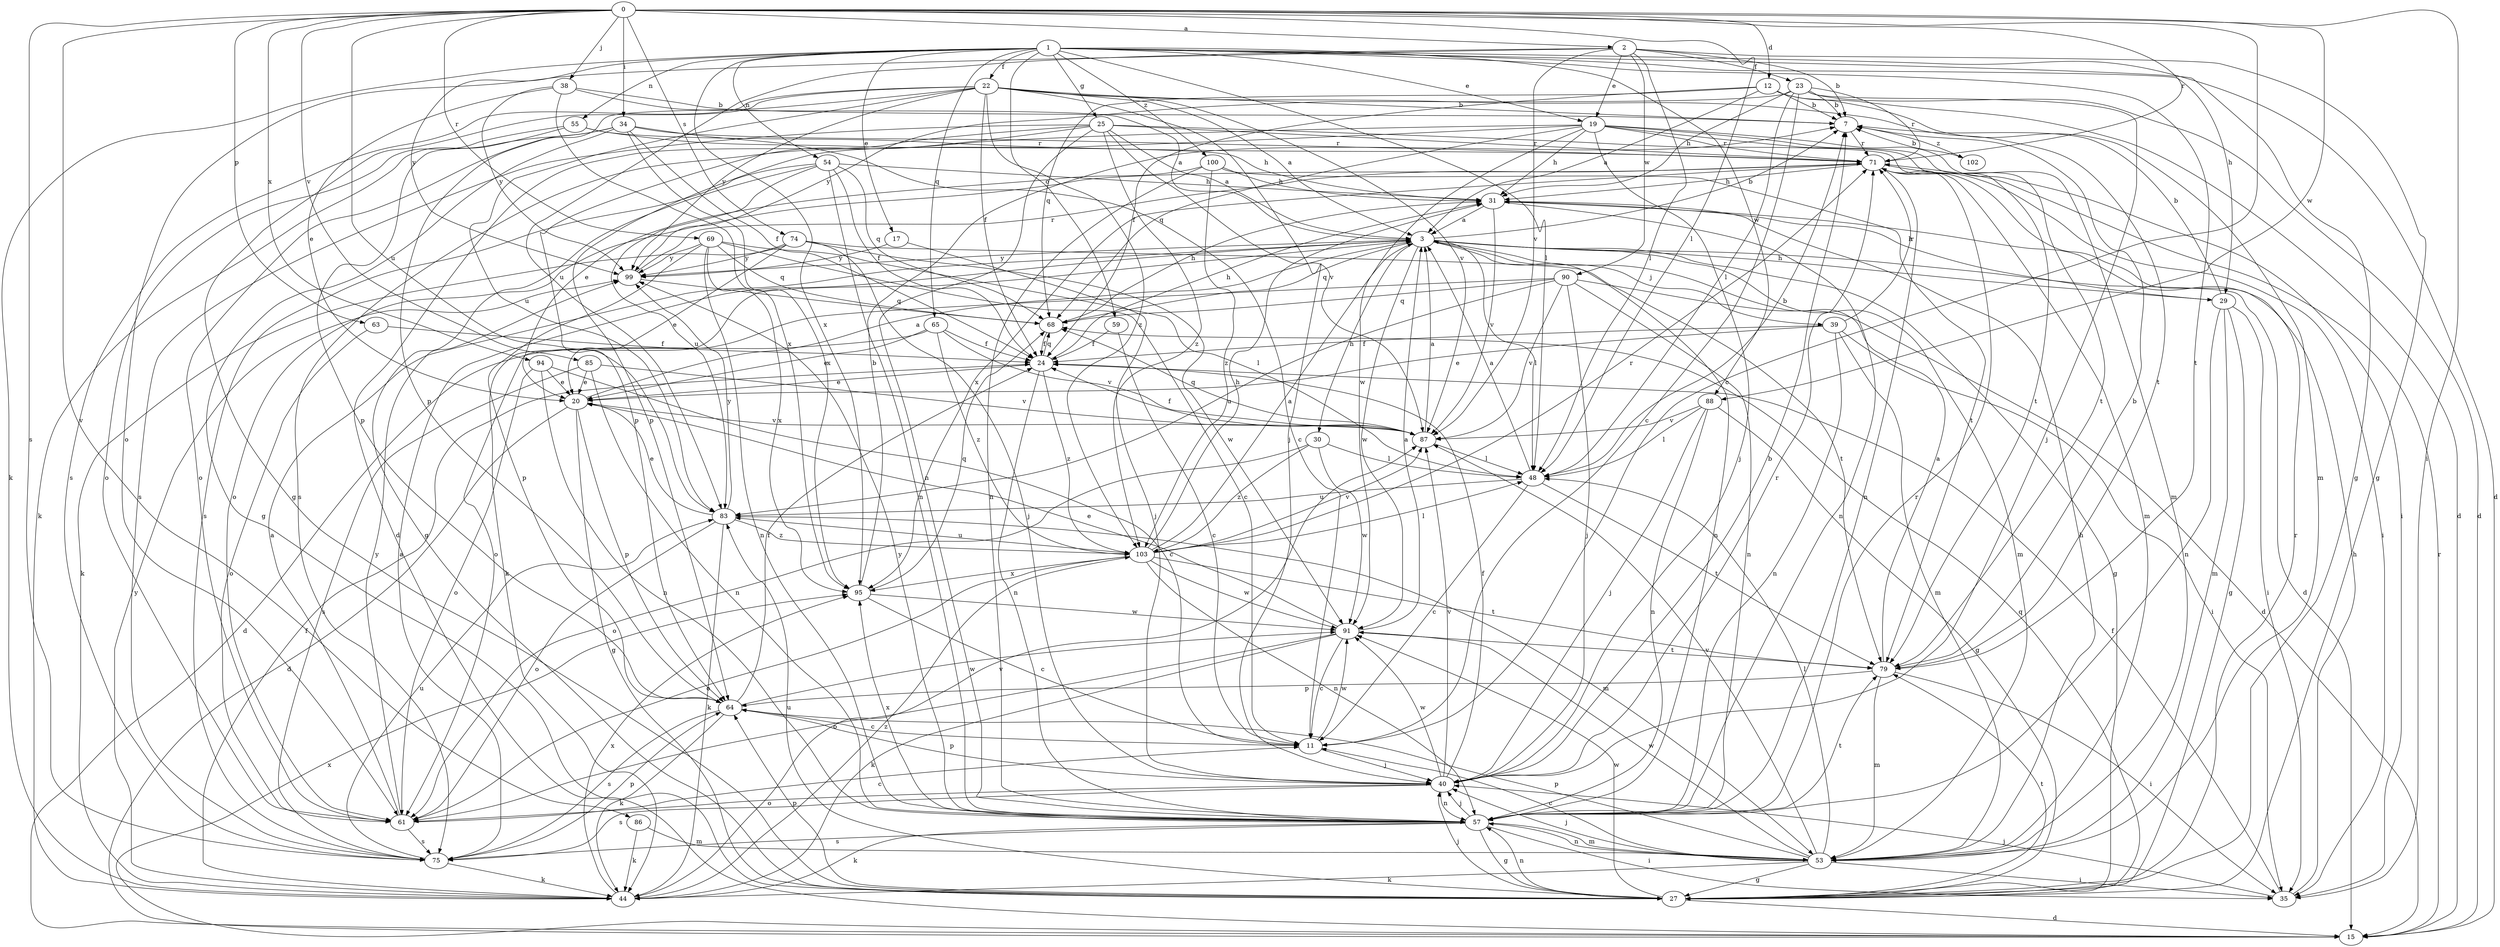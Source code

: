 strict digraph  {
0;
1;
2;
3;
7;
11;
12;
15;
17;
19;
20;
22;
23;
24;
25;
27;
29;
30;
31;
34;
35;
38;
39;
40;
44;
48;
53;
54;
55;
57;
59;
61;
63;
64;
65;
68;
69;
71;
74;
75;
79;
83;
85;
86;
87;
88;
90;
91;
94;
95;
99;
100;
102;
103;
0 -> 2  [label=a];
0 -> 11  [label=c];
0 -> 12  [label=d];
0 -> 34  [label=i];
0 -> 35  [label=i];
0 -> 38  [label=j];
0 -> 48  [label=l];
0 -> 63  [label=p];
0 -> 69  [label=r];
0 -> 71  [label=r];
0 -> 74  [label=s];
0 -> 75  [label=s];
0 -> 83  [label=u];
0 -> 85  [label=v];
0 -> 86  [label=v];
0 -> 88  [label=w];
0 -> 94  [label=x];
1 -> 15  [label=d];
1 -> 17  [label=e];
1 -> 19  [label=e];
1 -> 22  [label=f];
1 -> 25  [label=g];
1 -> 27  [label=g];
1 -> 29  [label=h];
1 -> 44  [label=k];
1 -> 48  [label=l];
1 -> 54  [label=n];
1 -> 55  [label=n];
1 -> 59  [label=o];
1 -> 65  [label=q];
1 -> 79  [label=t];
1 -> 88  [label=w];
1 -> 95  [label=x];
1 -> 99  [label=y];
1 -> 100  [label=z];
2 -> 7  [label=b];
2 -> 19  [label=e];
2 -> 23  [label=f];
2 -> 27  [label=g];
2 -> 48  [label=l];
2 -> 61  [label=o];
2 -> 83  [label=u];
2 -> 87  [label=v];
2 -> 90  [label=w];
3 -> 7  [label=b];
3 -> 15  [label=d];
3 -> 27  [label=g];
3 -> 29  [label=h];
3 -> 30  [label=h];
3 -> 39  [label=j];
3 -> 44  [label=k];
3 -> 48  [label=l];
3 -> 53  [label=m];
3 -> 57  [label=n];
3 -> 68  [label=q];
3 -> 91  [label=w];
3 -> 99  [label=y];
7 -> 71  [label=r];
7 -> 102  [label=z];
11 -> 40  [label=j];
11 -> 91  [label=w];
12 -> 3  [label=a];
12 -> 7  [label=b];
12 -> 15  [label=d];
12 -> 24  [label=f];
12 -> 53  [label=m];
12 -> 68  [label=q];
15 -> 71  [label=r];
15 -> 95  [label=x];
17 -> 40  [label=j];
17 -> 99  [label=y];
19 -> 31  [label=h];
19 -> 35  [label=i];
19 -> 40  [label=j];
19 -> 53  [label=m];
19 -> 64  [label=p];
19 -> 68  [label=q];
19 -> 71  [label=r];
19 -> 75  [label=s];
19 -> 79  [label=t];
19 -> 91  [label=w];
20 -> 3  [label=a];
20 -> 15  [label=d];
20 -> 27  [label=g];
20 -> 64  [label=p];
20 -> 87  [label=v];
22 -> 3  [label=a];
22 -> 7  [label=b];
22 -> 24  [label=f];
22 -> 27  [label=g];
22 -> 40  [label=j];
22 -> 64  [label=p];
22 -> 75  [label=s];
22 -> 79  [label=t];
22 -> 83  [label=u];
22 -> 87  [label=v];
22 -> 99  [label=y];
22 -> 103  [label=z];
23 -> 7  [label=b];
23 -> 11  [label=c];
23 -> 15  [label=d];
23 -> 31  [label=h];
23 -> 40  [label=j];
23 -> 48  [label=l];
23 -> 71  [label=r];
23 -> 99  [label=y];
24 -> 20  [label=e];
24 -> 31  [label=h];
24 -> 57  [label=n];
24 -> 68  [label=q];
24 -> 103  [label=z];
25 -> 3  [label=a];
25 -> 15  [label=d];
25 -> 57  [label=n];
25 -> 64  [label=p];
25 -> 71  [label=r];
25 -> 75  [label=s];
25 -> 79  [label=t];
25 -> 87  [label=v];
25 -> 103  [label=z];
27 -> 15  [label=d];
27 -> 40  [label=j];
27 -> 57  [label=n];
27 -> 64  [label=p];
27 -> 68  [label=q];
27 -> 71  [label=r];
27 -> 79  [label=t];
27 -> 83  [label=u];
27 -> 91  [label=w];
29 -> 7  [label=b];
29 -> 27  [label=g];
29 -> 31  [label=h];
29 -> 35  [label=i];
29 -> 53  [label=m];
29 -> 57  [label=n];
30 -> 48  [label=l];
30 -> 61  [label=o];
30 -> 91  [label=w];
30 -> 103  [label=z];
31 -> 3  [label=a];
31 -> 57  [label=n];
31 -> 87  [label=v];
34 -> 11  [label=c];
34 -> 24  [label=f];
34 -> 27  [label=g];
34 -> 44  [label=k];
34 -> 61  [label=o];
34 -> 71  [label=r];
34 -> 95  [label=x];
35 -> 24  [label=f];
35 -> 31  [label=h];
35 -> 40  [label=j];
38 -> 3  [label=a];
38 -> 7  [label=b];
38 -> 20  [label=e];
38 -> 95  [label=x];
38 -> 99  [label=y];
39 -> 20  [label=e];
39 -> 24  [label=f];
39 -> 35  [label=i];
39 -> 53  [label=m];
39 -> 57  [label=n];
39 -> 71  [label=r];
40 -> 7  [label=b];
40 -> 24  [label=f];
40 -> 57  [label=n];
40 -> 61  [label=o];
40 -> 64  [label=p];
40 -> 71  [label=r];
40 -> 75  [label=s];
40 -> 87  [label=v];
40 -> 91  [label=w];
44 -> 24  [label=f];
44 -> 87  [label=v];
44 -> 95  [label=x];
44 -> 99  [label=y];
44 -> 103  [label=z];
48 -> 3  [label=a];
48 -> 7  [label=b];
48 -> 11  [label=c];
48 -> 79  [label=t];
48 -> 83  [label=u];
53 -> 11  [label=c];
53 -> 27  [label=g];
53 -> 31  [label=h];
53 -> 35  [label=i];
53 -> 40  [label=j];
53 -> 44  [label=k];
53 -> 48  [label=l];
53 -> 57  [label=n];
53 -> 64  [label=p];
53 -> 87  [label=v];
53 -> 91  [label=w];
54 -> 24  [label=f];
54 -> 27  [label=g];
54 -> 31  [label=h];
54 -> 57  [label=n];
54 -> 68  [label=q];
54 -> 75  [label=s];
54 -> 83  [label=u];
55 -> 31  [label=h];
55 -> 61  [label=o];
55 -> 64  [label=p];
55 -> 71  [label=r];
57 -> 27  [label=g];
57 -> 35  [label=i];
57 -> 40  [label=j];
57 -> 44  [label=k];
57 -> 53  [label=m];
57 -> 71  [label=r];
57 -> 75  [label=s];
57 -> 79  [label=t];
57 -> 95  [label=x];
57 -> 99  [label=y];
59 -> 11  [label=c];
59 -> 24  [label=f];
61 -> 3  [label=a];
61 -> 11  [label=c];
61 -> 75  [label=s];
61 -> 99  [label=y];
63 -> 24  [label=f];
63 -> 61  [label=o];
64 -> 11  [label=c];
64 -> 24  [label=f];
64 -> 44  [label=k];
64 -> 75  [label=s];
64 -> 91  [label=w];
65 -> 15  [label=d];
65 -> 20  [label=e];
65 -> 24  [label=f];
65 -> 87  [label=v];
65 -> 103  [label=z];
68 -> 24  [label=f];
68 -> 31  [label=h];
69 -> 11  [label=c];
69 -> 48  [label=l];
69 -> 57  [label=n];
69 -> 64  [label=p];
69 -> 68  [label=q];
69 -> 95  [label=x];
69 -> 99  [label=y];
71 -> 31  [label=h];
71 -> 35  [label=i];
71 -> 53  [label=m];
71 -> 57  [label=n];
71 -> 61  [label=o];
71 -> 95  [label=x];
74 -> 20  [label=e];
74 -> 40  [label=j];
74 -> 44  [label=k];
74 -> 79  [label=t];
74 -> 91  [label=w];
74 -> 99  [label=y];
75 -> 3  [label=a];
75 -> 44  [label=k];
75 -> 64  [label=p];
75 -> 83  [label=u];
79 -> 3  [label=a];
79 -> 7  [label=b];
79 -> 35  [label=i];
79 -> 53  [label=m];
79 -> 64  [label=p];
83 -> 20  [label=e];
83 -> 44  [label=k];
83 -> 53  [label=m];
83 -> 61  [label=o];
83 -> 99  [label=y];
83 -> 103  [label=z];
85 -> 20  [label=e];
85 -> 57  [label=n];
85 -> 75  [label=s];
85 -> 87  [label=v];
86 -> 44  [label=k];
86 -> 53  [label=m];
87 -> 3  [label=a];
87 -> 24  [label=f];
87 -> 48  [label=l];
87 -> 68  [label=q];
88 -> 27  [label=g];
88 -> 40  [label=j];
88 -> 48  [label=l];
88 -> 57  [label=n];
88 -> 87  [label=v];
90 -> 15  [label=d];
90 -> 40  [label=j];
90 -> 57  [label=n];
90 -> 61  [label=o];
90 -> 68  [label=q];
90 -> 83  [label=u];
90 -> 87  [label=v];
91 -> 3  [label=a];
91 -> 11  [label=c];
91 -> 20  [label=e];
91 -> 44  [label=k];
91 -> 61  [label=o];
91 -> 79  [label=t];
94 -> 11  [label=c];
94 -> 20  [label=e];
94 -> 57  [label=n];
94 -> 61  [label=o];
95 -> 7  [label=b];
95 -> 11  [label=c];
95 -> 68  [label=q];
95 -> 91  [label=w];
99 -> 68  [label=q];
99 -> 71  [label=r];
100 -> 20  [label=e];
100 -> 31  [label=h];
100 -> 57  [label=n];
100 -> 79  [label=t];
100 -> 103  [label=z];
102 -> 7  [label=b];
103 -> 3  [label=a];
103 -> 31  [label=h];
103 -> 48  [label=l];
103 -> 57  [label=n];
103 -> 61  [label=o];
103 -> 71  [label=r];
103 -> 79  [label=t];
103 -> 83  [label=u];
103 -> 87  [label=v];
103 -> 91  [label=w];
103 -> 95  [label=x];
}
